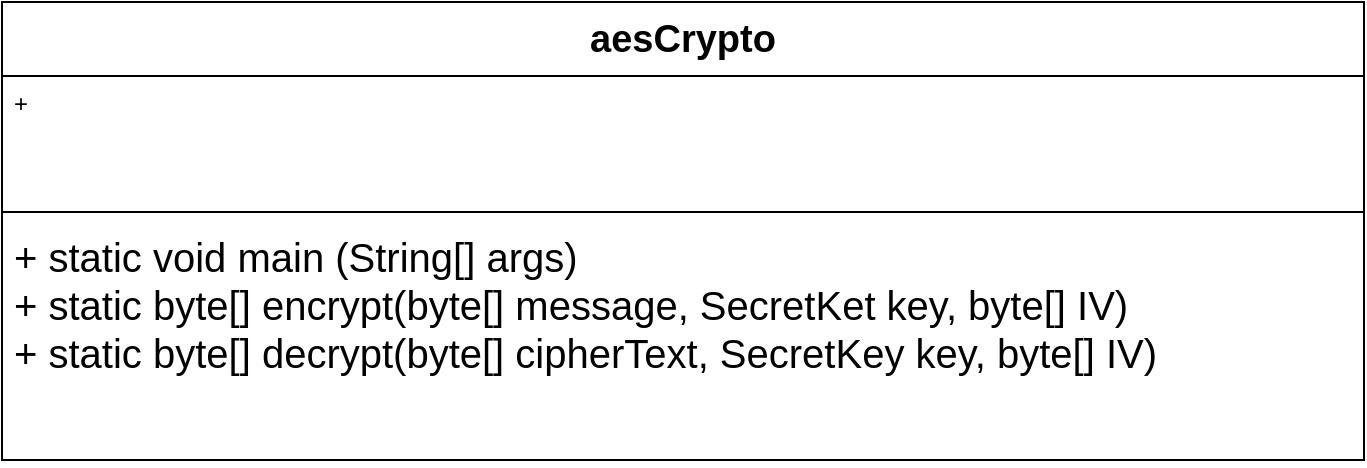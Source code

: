 <mxfile version="12.1.1" pages="1"><diagram id="WBUhmV6WZhhLtRbSzWGA" name="Page-1"><mxGraphModel grid="1" dx="996" dy="547" gridSize="10" guides="1" tooltips="1" connect="1" arrows="1" fold="1" page="1" pageScale="1" pageWidth="850" pageHeight="1100" math="0" shadow="0"><root><mxCell id="0" /><mxCell id="1" parent="0" /><mxCell value="aesCrypto" id="vrbo-0t3zdsQCaI0g7Y4-1" parent="1" style="swimlane;fontStyle=1;align=center;verticalAlign=top;childLayout=stackLayout;horizontal=1;startSize=37;horizontalStack=0;resizeParent=1;resizeParentMax=0;resizeLast=0;collapsible=1;marginBottom=0;fontSize=19;" vertex="1"><mxGeometry width="681" height="229" as="geometry" y="180" x="70" /></mxCell><mxCell value="+ " id="vrbo-0t3zdsQCaI0g7Y4-2" parent="vrbo-0t3zdsQCaI0g7Y4-1" style="text;strokeColor=none;fillColor=none;align=left;verticalAlign=top;spacingLeft=4;spacingRight=4;overflow=hidden;rotatable=0;points=[[0,0.5],[1,0.5]];portConstraint=eastwest;" vertex="1"><mxGeometry width="681" height="64" as="geometry" y="37" /></mxCell><mxCell value="" id="vrbo-0t3zdsQCaI0g7Y4-3" parent="vrbo-0t3zdsQCaI0g7Y4-1" style="line;strokeWidth=1;fillColor=none;align=left;verticalAlign=middle;spacingTop=-1;spacingLeft=3;spacingRight=3;rotatable=0;labelPosition=right;points=[];portConstraint=eastwest;" vertex="1"><mxGeometry width="681" height="8" as="geometry" y="101" /></mxCell><mxCell value="+ static void main (String[] args)&#10;+ static byte[] encrypt(byte[] message, SecretKet key, byte[] IV)&#10;+ static byte[] decrypt(byte[] cipherText, SecretKey key, byte[] IV)" id="vrbo-0t3zdsQCaI0g7Y4-4" parent="vrbo-0t3zdsQCaI0g7Y4-1" style="text;strokeColor=none;fillColor=none;align=left;verticalAlign=top;spacingLeft=4;spacingRight=4;overflow=hidden;rotatable=0;points=[[0,0.5],[1,0.5]];portConstraint=eastwest;fontSize=20;strokeWidth=2;perimeterSpacing=6;" vertex="1"><mxGeometry width="681" height="120" as="geometry" y="109" /></mxCell></root></mxGraphModel></diagram></mxfile>